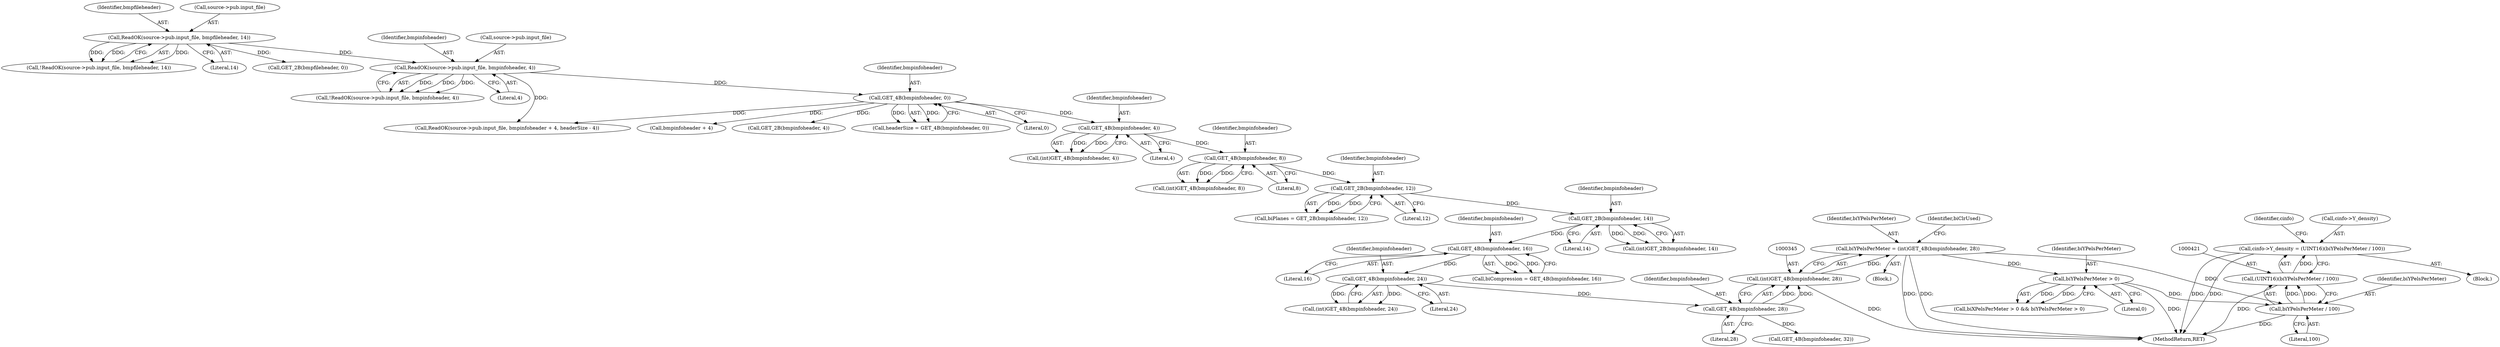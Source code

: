 digraph "0_libjpeg-turbo_9c78a04df4e44ef6487eee99c4258397f4fdca55_0@API" {
"1000416" [label="(Call,cinfo->Y_density = (UINT16)(biYPelsPerMeter / 100))"];
"1000420" [label="(Call,(UINT16)(biYPelsPerMeter / 100))"];
"1000422" [label="(Call,biYPelsPerMeter / 100)"];
"1000342" [label="(Call,biYPelsPerMeter = (int)GET_4B(bmpinfoheader, 28))"];
"1000344" [label="(Call,(int)GET_4B(bmpinfoheader, 28))"];
"1000346" [label="(Call,GET_4B(bmpinfoheader, 28))"];
"1000339" [label="(Call,GET_4B(bmpinfoheader, 24))"];
"1000332" [label="(Call,GET_4B(bmpinfoheader, 16))"];
"1000327" [label="(Call,GET_2B(bmpinfoheader, 14))"];
"1000318" [label="(Call,GET_2B(bmpinfoheader, 12))"];
"1000313" [label="(Call,GET_4B(bmpinfoheader, 8))"];
"1000306" [label="(Call,GET_4B(bmpinfoheader, 4))"];
"1000207" [label="(Call,GET_4B(bmpinfoheader, 0))"];
"1000194" [label="(Call,ReadOK(source->pub.input_file, bmpinfoheader, 4))"];
"1000167" [label="(Call,ReadOK(source->pub.input_file, bmpfileheader, 14))"];
"1000403" [label="(Call,biYPelsPerMeter > 0)"];
"1000343" [label="(Identifier,biYPelsPerMeter)"];
"1000307" [label="(Identifier,bmpinfoheader)"];
"1000308" [label="(Literal,4)"];
"1000405" [label="(Literal,0)"];
"1000340" [label="(Identifier,bmpinfoheader)"];
"1000332" [label="(Call,GET_4B(bmpinfoheader, 16))"];
"1000347" [label="(Identifier,bmpinfoheader)"];
"1000315" [label="(Literal,8)"];
"1000223" [label="(Call,ReadOK(source->pub.input_file, bmpinfoheader + 4, headerSize - 4))"];
"1000167" [label="(Call,ReadOK(source->pub.input_file, bmpfileheader, 14))"];
"1000333" [label="(Identifier,bmpinfoheader)"];
"1000180" [label="(Call,GET_2B(bmpfileheader, 0))"];
"1000194" [label="(Call,ReadOK(source->pub.input_file, bmpinfoheader, 4))"];
"1000166" [label="(Call,!ReadOK(source->pub.input_file, bmpfileheader, 14))"];
"1000325" [label="(Call,(int)GET_2B(bmpinfoheader, 14))"];
"1000205" [label="(Call,headerSize = GET_4B(bmpinfoheader, 0))"];
"1000174" [label="(Literal,14)"];
"1000240" [label="(Block,)"];
"1000311" [label="(Call,(int)GET_4B(bmpinfoheader, 8))"];
"1000207" [label="(Call,GET_4B(bmpinfoheader, 0))"];
"1000319" [label="(Identifier,bmpinfoheader)"];
"1000193" [label="(Call,!ReadOK(source->pub.input_file, bmpinfoheader, 4))"];
"1000422" [label="(Call,biYPelsPerMeter / 100)"];
"1000328" [label="(Identifier,bmpinfoheader)"];
"1000173" [label="(Identifier,bmpfileheader)"];
"1000304" [label="(Call,(int)GET_4B(bmpinfoheader, 4))"];
"1000424" [label="(Literal,100)"];
"1000346" [label="(Call,GET_4B(bmpinfoheader, 28))"];
"1000427" [label="(Identifier,cinfo)"];
"1000342" [label="(Call,biYPelsPerMeter = (int)GET_4B(bmpinfoheader, 28))"];
"1000208" [label="(Identifier,bmpinfoheader)"];
"1000320" [label="(Literal,12)"];
"1000168" [label="(Call,source->pub.input_file)"];
"1000318" [label="(Call,GET_2B(bmpinfoheader, 12))"];
"1000406" [label="(Block,)"];
"1000306" [label="(Call,GET_4B(bmpinfoheader, 4))"];
"1000200" [label="(Identifier,bmpinfoheader)"];
"1000246" [label="(Call,GET_2B(bmpinfoheader, 4))"];
"1000339" [label="(Call,GET_4B(bmpinfoheader, 24))"];
"1000350" [label="(Identifier,biClrUsed)"];
"1000344" [label="(Call,(int)GET_4B(bmpinfoheader, 28))"];
"1000348" [label="(Literal,28)"];
"1000195" [label="(Call,source->pub.input_file)"];
"1000313" [label="(Call,GET_4B(bmpinfoheader, 8))"];
"1000334" [label="(Literal,16)"];
"1000403" [label="(Call,biYPelsPerMeter > 0)"];
"1000337" [label="(Call,(int)GET_4B(bmpinfoheader, 24))"];
"1000201" [label="(Literal,4)"];
"1000341" [label="(Literal,24)"];
"1000404" [label="(Identifier,biYPelsPerMeter)"];
"1000330" [label="(Call,biCompression = GET_4B(bmpinfoheader, 16))"];
"1000209" [label="(Literal,0)"];
"1000423" [label="(Identifier,biYPelsPerMeter)"];
"1000351" [label="(Call,GET_4B(bmpinfoheader, 32))"];
"1000329" [label="(Literal,14)"];
"1000316" [label="(Call,biPlanes = GET_2B(bmpinfoheader, 12))"];
"1000861" [label="(MethodReturn,RET)"];
"1000416" [label="(Call,cinfo->Y_density = (UINT16)(biYPelsPerMeter / 100))"];
"1000314" [label="(Identifier,bmpinfoheader)"];
"1000399" [label="(Call,biXPelsPerMeter > 0 && biYPelsPerMeter > 0)"];
"1000229" [label="(Call,bmpinfoheader + 4)"];
"1000420" [label="(Call,(UINT16)(biYPelsPerMeter / 100))"];
"1000327" [label="(Call,GET_2B(bmpinfoheader, 14))"];
"1000417" [label="(Call,cinfo->Y_density)"];
"1000416" -> "1000406"  [label="AST: "];
"1000416" -> "1000420"  [label="CFG: "];
"1000417" -> "1000416"  [label="AST: "];
"1000420" -> "1000416"  [label="AST: "];
"1000427" -> "1000416"  [label="CFG: "];
"1000416" -> "1000861"  [label="DDG: "];
"1000416" -> "1000861"  [label="DDG: "];
"1000420" -> "1000416"  [label="DDG: "];
"1000420" -> "1000422"  [label="CFG: "];
"1000421" -> "1000420"  [label="AST: "];
"1000422" -> "1000420"  [label="AST: "];
"1000420" -> "1000861"  [label="DDG: "];
"1000422" -> "1000420"  [label="DDG: "];
"1000422" -> "1000420"  [label="DDG: "];
"1000422" -> "1000424"  [label="CFG: "];
"1000423" -> "1000422"  [label="AST: "];
"1000424" -> "1000422"  [label="AST: "];
"1000422" -> "1000861"  [label="DDG: "];
"1000342" -> "1000422"  [label="DDG: "];
"1000403" -> "1000422"  [label="DDG: "];
"1000342" -> "1000240"  [label="AST: "];
"1000342" -> "1000344"  [label="CFG: "];
"1000343" -> "1000342"  [label="AST: "];
"1000344" -> "1000342"  [label="AST: "];
"1000350" -> "1000342"  [label="CFG: "];
"1000342" -> "1000861"  [label="DDG: "];
"1000342" -> "1000861"  [label="DDG: "];
"1000344" -> "1000342"  [label="DDG: "];
"1000342" -> "1000403"  [label="DDG: "];
"1000344" -> "1000346"  [label="CFG: "];
"1000345" -> "1000344"  [label="AST: "];
"1000346" -> "1000344"  [label="AST: "];
"1000344" -> "1000861"  [label="DDG: "];
"1000346" -> "1000344"  [label="DDG: "];
"1000346" -> "1000344"  [label="DDG: "];
"1000346" -> "1000348"  [label="CFG: "];
"1000347" -> "1000346"  [label="AST: "];
"1000348" -> "1000346"  [label="AST: "];
"1000339" -> "1000346"  [label="DDG: "];
"1000346" -> "1000351"  [label="DDG: "];
"1000339" -> "1000337"  [label="AST: "];
"1000339" -> "1000341"  [label="CFG: "];
"1000340" -> "1000339"  [label="AST: "];
"1000341" -> "1000339"  [label="AST: "];
"1000337" -> "1000339"  [label="CFG: "];
"1000339" -> "1000337"  [label="DDG: "];
"1000339" -> "1000337"  [label="DDG: "];
"1000332" -> "1000339"  [label="DDG: "];
"1000332" -> "1000330"  [label="AST: "];
"1000332" -> "1000334"  [label="CFG: "];
"1000333" -> "1000332"  [label="AST: "];
"1000334" -> "1000332"  [label="AST: "];
"1000330" -> "1000332"  [label="CFG: "];
"1000332" -> "1000330"  [label="DDG: "];
"1000332" -> "1000330"  [label="DDG: "];
"1000327" -> "1000332"  [label="DDG: "];
"1000327" -> "1000325"  [label="AST: "];
"1000327" -> "1000329"  [label="CFG: "];
"1000328" -> "1000327"  [label="AST: "];
"1000329" -> "1000327"  [label="AST: "];
"1000325" -> "1000327"  [label="CFG: "];
"1000327" -> "1000325"  [label="DDG: "];
"1000327" -> "1000325"  [label="DDG: "];
"1000318" -> "1000327"  [label="DDG: "];
"1000318" -> "1000316"  [label="AST: "];
"1000318" -> "1000320"  [label="CFG: "];
"1000319" -> "1000318"  [label="AST: "];
"1000320" -> "1000318"  [label="AST: "];
"1000316" -> "1000318"  [label="CFG: "];
"1000318" -> "1000316"  [label="DDG: "];
"1000318" -> "1000316"  [label="DDG: "];
"1000313" -> "1000318"  [label="DDG: "];
"1000313" -> "1000311"  [label="AST: "];
"1000313" -> "1000315"  [label="CFG: "];
"1000314" -> "1000313"  [label="AST: "];
"1000315" -> "1000313"  [label="AST: "];
"1000311" -> "1000313"  [label="CFG: "];
"1000313" -> "1000311"  [label="DDG: "];
"1000313" -> "1000311"  [label="DDG: "];
"1000306" -> "1000313"  [label="DDG: "];
"1000306" -> "1000304"  [label="AST: "];
"1000306" -> "1000308"  [label="CFG: "];
"1000307" -> "1000306"  [label="AST: "];
"1000308" -> "1000306"  [label="AST: "];
"1000304" -> "1000306"  [label="CFG: "];
"1000306" -> "1000304"  [label="DDG: "];
"1000306" -> "1000304"  [label="DDG: "];
"1000207" -> "1000306"  [label="DDG: "];
"1000207" -> "1000205"  [label="AST: "];
"1000207" -> "1000209"  [label="CFG: "];
"1000208" -> "1000207"  [label="AST: "];
"1000209" -> "1000207"  [label="AST: "];
"1000205" -> "1000207"  [label="CFG: "];
"1000207" -> "1000205"  [label="DDG: "];
"1000207" -> "1000205"  [label="DDG: "];
"1000194" -> "1000207"  [label="DDG: "];
"1000207" -> "1000223"  [label="DDG: "];
"1000207" -> "1000229"  [label="DDG: "];
"1000207" -> "1000246"  [label="DDG: "];
"1000194" -> "1000193"  [label="AST: "];
"1000194" -> "1000201"  [label="CFG: "];
"1000195" -> "1000194"  [label="AST: "];
"1000200" -> "1000194"  [label="AST: "];
"1000201" -> "1000194"  [label="AST: "];
"1000193" -> "1000194"  [label="CFG: "];
"1000194" -> "1000193"  [label="DDG: "];
"1000194" -> "1000193"  [label="DDG: "];
"1000194" -> "1000193"  [label="DDG: "];
"1000167" -> "1000194"  [label="DDG: "];
"1000194" -> "1000223"  [label="DDG: "];
"1000167" -> "1000166"  [label="AST: "];
"1000167" -> "1000174"  [label="CFG: "];
"1000168" -> "1000167"  [label="AST: "];
"1000173" -> "1000167"  [label="AST: "];
"1000174" -> "1000167"  [label="AST: "];
"1000166" -> "1000167"  [label="CFG: "];
"1000167" -> "1000166"  [label="DDG: "];
"1000167" -> "1000166"  [label="DDG: "];
"1000167" -> "1000166"  [label="DDG: "];
"1000167" -> "1000180"  [label="DDG: "];
"1000403" -> "1000399"  [label="AST: "];
"1000403" -> "1000405"  [label="CFG: "];
"1000404" -> "1000403"  [label="AST: "];
"1000405" -> "1000403"  [label="AST: "];
"1000399" -> "1000403"  [label="CFG: "];
"1000403" -> "1000861"  [label="DDG: "];
"1000403" -> "1000399"  [label="DDG: "];
"1000403" -> "1000399"  [label="DDG: "];
}
